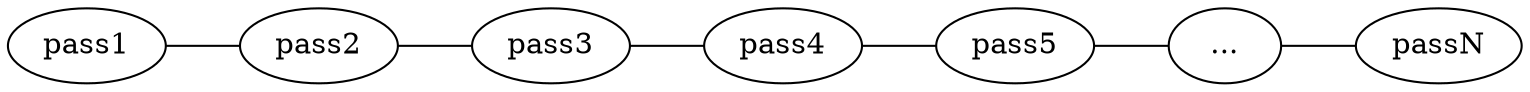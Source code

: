 graph {
  rankdir = "LR";
  pass1 -- pass2;
  pass2 -- pass3;
  pass3 -- pass4;
  pass4 -- pass5;
  pass5 -- "...";
  "..." -- passN;
}
